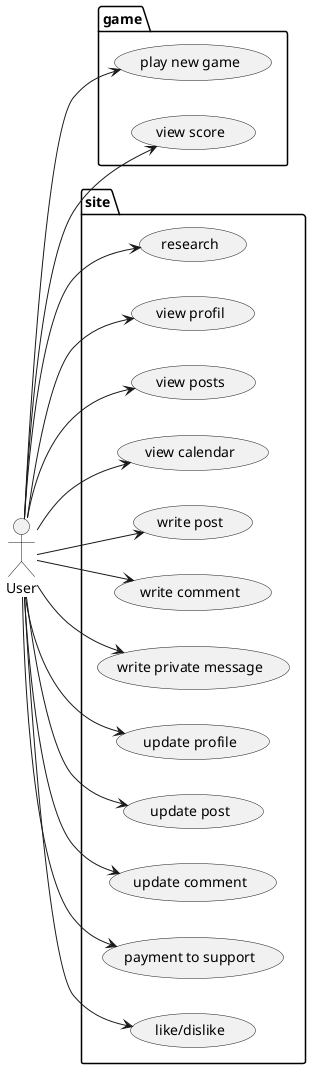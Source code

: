 @startuml

left to right direction
actor User as u

package game {
  usecase "play new game" as UC1
  usecase "view score" as UC2
}

package site {
  usecase "research" as UC3
  usecase "view profil" as UC4
  usecase "view posts" as UC5
  usecase "view calendar" as UC6
  usecase "write post" as UC7
  usecase "write comment" as UC8
  usecase "write private message" as UC9
  usecase "update profile" as UC10
  usecase "update post" as UC11
  usecase "update comment" as UC12
  usecase "payment to support" as UC13
  usecase "like/dislike" as UC14
}

u --> UC1
u --> UC2
u --> UC3
u --> UC4
u --> UC5
u --> UC6
u --> UC7
u --> UC8
u --> UC9
u --> UC10
u --> UC11
u --> UC12
u --> UC13
u --> UC14

@enduml